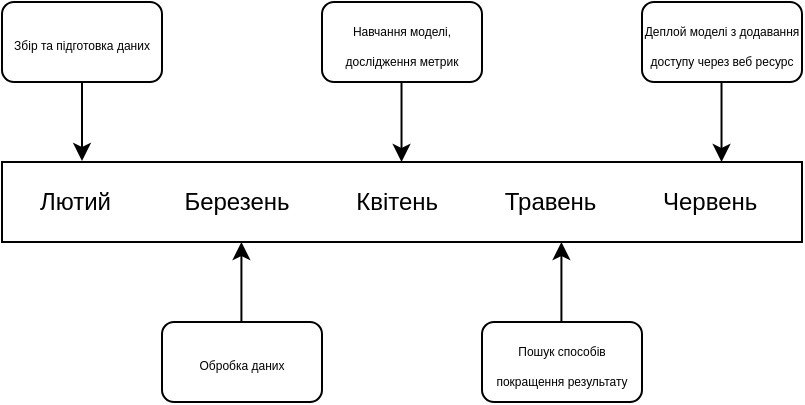 <mxfile version="13.10.4" type="google"><diagram id="prtHgNgQTEPvFCAcTncT" name="Page-1"><mxGraphModel dx="1705" dy="664" grid="1" gridSize="10" guides="1" tooltips="1" connect="1" arrows="1" fold="1" page="1" pageScale="1" pageWidth="827" pageHeight="1169" math="0" shadow="0"><root><mxCell id="0"/><mxCell id="1" parent="0"/><mxCell id="TJ97IHLI00UJlSwTf05y-1" value="" style="rounded=1;whiteSpace=wrap;html=1;" vertex="1" parent="1"><mxGeometry x="240" y="80" width="80" height="40" as="geometry"/></mxCell><mxCell id="TJ97IHLI00UJlSwTf05y-2" value="" style="rounded=0;whiteSpace=wrap;html=1;" vertex="1" parent="1"><mxGeometry x="240" y="160" width="400" height="40" as="geometry"/></mxCell><mxCell id="TJ97IHLI00UJlSwTf05y-3" value="Лютий&amp;nbsp; &amp;nbsp; &amp;nbsp; &amp;nbsp; &amp;nbsp; &amp;nbsp;Березень&amp;nbsp; &amp;nbsp; &amp;nbsp; &amp;nbsp; &amp;nbsp; Квітень&amp;nbsp; &amp;nbsp; &amp;nbsp; &amp;nbsp; &amp;nbsp; Травень&amp;nbsp; &amp;nbsp; &amp;nbsp; &amp;nbsp; &amp;nbsp; Червень&amp;nbsp;" style="text;html=1;strokeColor=none;fillColor=none;align=center;verticalAlign=middle;whiteSpace=wrap;rounded=0;" vertex="1" parent="1"><mxGeometry x="250" y="170" width="380" height="20" as="geometry"/></mxCell><mxCell id="TJ97IHLI00UJlSwTf05y-4" value="" style="endArrow=classic;html=1;exitX=0.5;exitY=1;exitDx=0;exitDy=0;entryX=0.1;entryY=-0.013;entryDx=0;entryDy=0;entryPerimeter=0;" edge="1" parent="1" source="TJ97IHLI00UJlSwTf05y-1" target="TJ97IHLI00UJlSwTf05y-2"><mxGeometry width="50" height="50" relative="1" as="geometry"><mxPoint x="340" y="110" as="sourcePoint"/><mxPoint x="280" y="160" as="targetPoint"/></mxGeometry></mxCell><mxCell id="TJ97IHLI00UJlSwTf05y-12" value="" style="endArrow=classic;html=1;exitX=0.5;exitY=1;exitDx=0;exitDy=0;entryX=0.1;entryY=-0.013;entryDx=0;entryDy=0;entryPerimeter=0;" edge="1" parent="1"><mxGeometry width="50" height="50" relative="1" as="geometry"><mxPoint x="439.76" y="120.52" as="sourcePoint"/><mxPoint x="439.76" y="160.0" as="targetPoint"/></mxGeometry></mxCell><mxCell id="TJ97IHLI00UJlSwTf05y-13" value="" style="endArrow=classic;html=1;exitX=0.5;exitY=1;exitDx=0;exitDy=0;entryX=0.1;entryY=-0.013;entryDx=0;entryDy=0;entryPerimeter=0;" edge="1" parent="1"><mxGeometry width="50" height="50" relative="1" as="geometry"><mxPoint x="599.76" y="120.52" as="sourcePoint"/><mxPoint x="599.76" y="160.0" as="targetPoint"/></mxGeometry></mxCell><mxCell id="TJ97IHLI00UJlSwTf05y-16" value="" style="endArrow=classic;html=1;" edge="1" parent="1"><mxGeometry width="50" height="50" relative="1" as="geometry"><mxPoint x="359.71" y="240" as="sourcePoint"/><mxPoint x="359.71" y="200" as="targetPoint"/></mxGeometry></mxCell><mxCell id="TJ97IHLI00UJlSwTf05y-17" value="" style="endArrow=classic;html=1;" edge="1" parent="1"><mxGeometry width="50" height="50" relative="1" as="geometry"><mxPoint x="519.71" y="240" as="sourcePoint"/><mxPoint x="519.71" y="200" as="targetPoint"/></mxGeometry></mxCell><mxCell id="TJ97IHLI00UJlSwTf05y-18" value="&lt;span style=&quot;font-size: 6px&quot;&gt;Збір та підготовка даних&lt;/span&gt;" style="text;html=1;strokeColor=none;fillColor=none;align=center;verticalAlign=middle;whiteSpace=wrap;rounded=0;" vertex="1" parent="1"><mxGeometry x="240" y="80" width="80" height="40" as="geometry"/></mxCell><mxCell id="TJ97IHLI00UJlSwTf05y-23" value="" style="rounded=1;whiteSpace=wrap;html=1;" vertex="1" parent="1"><mxGeometry x="400" y="80" width="80" height="40" as="geometry"/></mxCell><mxCell id="TJ97IHLI00UJlSwTf05y-24" value="&lt;div&gt;&lt;font style=&quot;font-size: 6px&quot;&gt;Навчання моделі, дослідження метрик&lt;/font&gt;&lt;/div&gt;" style="text;html=1;strokeColor=none;fillColor=none;align=center;verticalAlign=middle;whiteSpace=wrap;rounded=0;" vertex="1" parent="1"><mxGeometry x="400" y="80" width="80" height="40" as="geometry"/></mxCell><mxCell id="TJ97IHLI00UJlSwTf05y-25" value="" style="rounded=1;whiteSpace=wrap;html=1;" vertex="1" parent="1"><mxGeometry x="320" y="240" width="80" height="40" as="geometry"/></mxCell><mxCell id="TJ97IHLI00UJlSwTf05y-26" value="&lt;span style=&quot;font-size: 6px&quot;&gt;Обробка даних&lt;/span&gt;" style="text;html=1;strokeColor=none;fillColor=none;align=center;verticalAlign=middle;whiteSpace=wrap;rounded=0;" vertex="1" parent="1"><mxGeometry x="320" y="240" width="80" height="40" as="geometry"/></mxCell><mxCell id="TJ97IHLI00UJlSwTf05y-27" value="" style="rounded=1;whiteSpace=wrap;html=1;" vertex="1" parent="1"><mxGeometry x="560" y="80" width="80" height="40" as="geometry"/></mxCell><mxCell id="TJ97IHLI00UJlSwTf05y-28" value="&lt;span style=&quot;font-size: 6px&quot;&gt;Деплой моделі з додавання доступу через веб ресурс&lt;/span&gt;" style="text;html=1;strokeColor=none;fillColor=none;align=center;verticalAlign=middle;whiteSpace=wrap;rounded=0;" vertex="1" parent="1"><mxGeometry x="560" y="80" width="80" height="40" as="geometry"/></mxCell><mxCell id="TJ97IHLI00UJlSwTf05y-29" value="" style="rounded=1;whiteSpace=wrap;html=1;" vertex="1" parent="1"><mxGeometry x="480" y="240" width="80" height="40" as="geometry"/></mxCell><mxCell id="TJ97IHLI00UJlSwTf05y-30" value="&lt;span style=&quot;font-size: 6px&quot;&gt;Пошук способів покращення результату&lt;/span&gt;" style="text;html=1;strokeColor=none;fillColor=none;align=center;verticalAlign=middle;whiteSpace=wrap;rounded=0;" vertex="1" parent="1"><mxGeometry x="480" y="240" width="80" height="40" as="geometry"/></mxCell></root></mxGraphModel></diagram></mxfile>